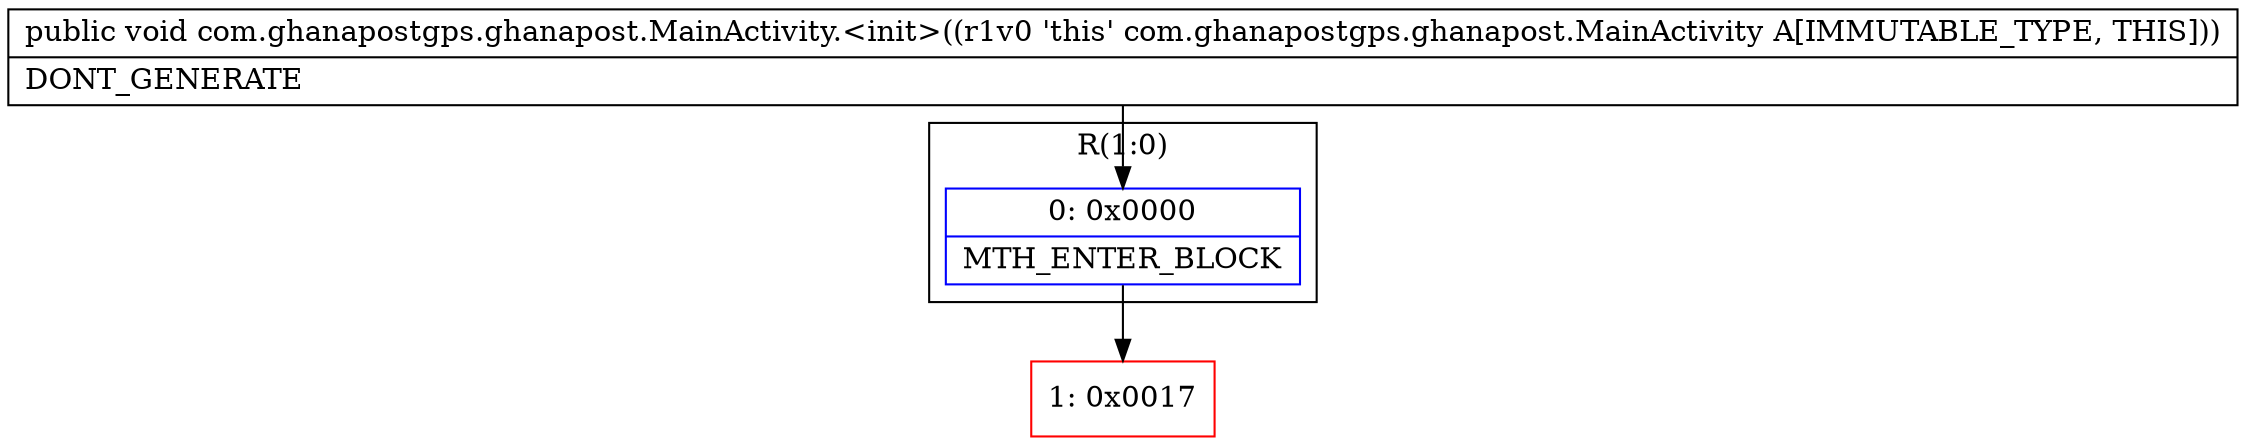 digraph "CFG forcom.ghanapostgps.ghanapost.MainActivity.\<init\>()V" {
subgraph cluster_Region_416941107 {
label = "R(1:0)";
node [shape=record,color=blue];
Node_0 [shape=record,label="{0\:\ 0x0000|MTH_ENTER_BLOCK\l}"];
}
Node_1 [shape=record,color=red,label="{1\:\ 0x0017}"];
MethodNode[shape=record,label="{public void com.ghanapostgps.ghanapost.MainActivity.\<init\>((r1v0 'this' com.ghanapostgps.ghanapost.MainActivity A[IMMUTABLE_TYPE, THIS]))  | DONT_GENERATE\l}"];
MethodNode -> Node_0;
Node_0 -> Node_1;
}

